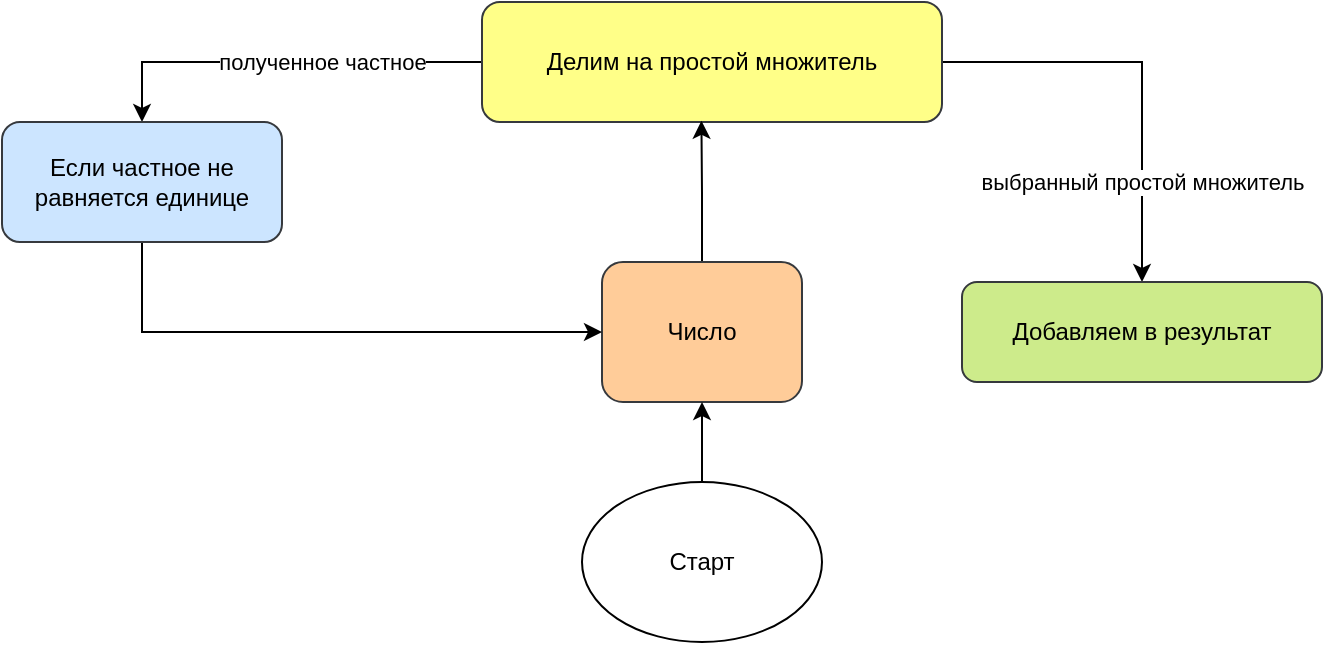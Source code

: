 <mxfile version="15.4.1" type="github">
  <diagram id="NKZnLbRmLY20eQ4-h45i" name="Page-1">
    <mxGraphModel dx="1038" dy="1716" grid="1" gridSize="10" guides="1" tooltips="1" connect="1" arrows="1" fold="1" page="1" pageScale="1" pageWidth="827" pageHeight="1169" math="0" shadow="0">
      <root>
        <mxCell id="0" />
        <mxCell id="1" parent="0" />
        <mxCell id="Lz7DvOroHlvFcl4ejyHl-21" value="выбранный простой множитель" style="edgeStyle=orthogonalEdgeStyle;rounded=0;orthogonalLoop=1;jettySize=auto;html=1;exitX=1;exitY=0.5;exitDx=0;exitDy=0;entryX=0.5;entryY=0;entryDx=0;entryDy=0;" edge="1" parent="1" source="Lz7DvOroHlvFcl4ejyHl-4" target="Lz7DvOroHlvFcl4ejyHl-16">
          <mxGeometry x="0.524" relative="1" as="geometry">
            <mxPoint x="690" y="70" as="targetPoint" />
            <Array as="points">
              <mxPoint x="580" y="-20" />
            </Array>
            <mxPoint as="offset" />
          </mxGeometry>
        </mxCell>
        <mxCell id="Lz7DvOroHlvFcl4ejyHl-24" value="полученное частное" style="edgeStyle=orthogonalEdgeStyle;rounded=0;orthogonalLoop=1;jettySize=auto;html=1;exitX=0;exitY=0.5;exitDx=0;exitDy=0;entryX=0.5;entryY=0;entryDx=0;entryDy=0;" edge="1" parent="1" source="Lz7DvOroHlvFcl4ejyHl-4" target="Lz7DvOroHlvFcl4ejyHl-22">
          <mxGeometry x="-0.2" relative="1" as="geometry">
            <mxPoint x="120" y="10" as="targetPoint" />
            <Array as="points">
              <mxPoint x="80" y="-20" />
            </Array>
            <mxPoint as="offset" />
          </mxGeometry>
        </mxCell>
        <mxCell id="Lz7DvOroHlvFcl4ejyHl-4" value="Делим на простой множитель" style="rounded=1;whiteSpace=wrap;html=1;fillColor=#ffff88;strokeColor=#36393d;" vertex="1" parent="1">
          <mxGeometry x="250" y="-50" width="230" height="60" as="geometry" />
        </mxCell>
        <mxCell id="Lz7DvOroHlvFcl4ejyHl-28" style="edgeStyle=orthogonalEdgeStyle;rounded=0;orthogonalLoop=1;jettySize=auto;html=1;entryX=0.477;entryY=0.99;entryDx=0;entryDy=0;entryPerimeter=0;" edge="1" parent="1" source="Lz7DvOroHlvFcl4ejyHl-10" target="Lz7DvOroHlvFcl4ejyHl-4">
          <mxGeometry relative="1" as="geometry" />
        </mxCell>
        <mxCell id="Lz7DvOroHlvFcl4ejyHl-10" value="Число" style="rounded=1;whiteSpace=wrap;html=1;fillColor=#ffcc99;strokeColor=#36393d;" vertex="1" parent="1">
          <mxGeometry x="310" y="80" width="100" height="70" as="geometry" />
        </mxCell>
        <mxCell id="Lz7DvOroHlvFcl4ejyHl-16" value="Добавляем в результат" style="rounded=1;whiteSpace=wrap;html=1;fillColor=#cdeb8b;strokeColor=#36393d;" vertex="1" parent="1">
          <mxGeometry x="490" y="90" width="180" height="50" as="geometry" />
        </mxCell>
        <mxCell id="Lz7DvOroHlvFcl4ejyHl-19" style="edgeStyle=orthogonalEdgeStyle;rounded=0;orthogonalLoop=1;jettySize=auto;html=1;entryX=0.5;entryY=1;entryDx=0;entryDy=0;" edge="1" parent="1" source="Lz7DvOroHlvFcl4ejyHl-18" target="Lz7DvOroHlvFcl4ejyHl-10">
          <mxGeometry relative="1" as="geometry" />
        </mxCell>
        <mxCell id="Lz7DvOroHlvFcl4ejyHl-18" value="Старт" style="ellipse;whiteSpace=wrap;html=1;" vertex="1" parent="1">
          <mxGeometry x="300" y="190" width="120" height="80" as="geometry" />
        </mxCell>
        <mxCell id="Lz7DvOroHlvFcl4ejyHl-29" style="edgeStyle=orthogonalEdgeStyle;rounded=0;orthogonalLoop=1;jettySize=auto;html=1;entryX=0;entryY=0.5;entryDx=0;entryDy=0;" edge="1" parent="1" source="Lz7DvOroHlvFcl4ejyHl-22" target="Lz7DvOroHlvFcl4ejyHl-10">
          <mxGeometry relative="1" as="geometry">
            <Array as="points">
              <mxPoint x="80" y="115" />
            </Array>
          </mxGeometry>
        </mxCell>
        <mxCell id="Lz7DvOroHlvFcl4ejyHl-22" value="Если частное не равняется единице" style="rounded=1;whiteSpace=wrap;html=1;fillColor=#cce5ff;strokeColor=#36393d;" vertex="1" parent="1">
          <mxGeometry x="10" y="10" width="140" height="60" as="geometry" />
        </mxCell>
      </root>
    </mxGraphModel>
  </diagram>
</mxfile>
